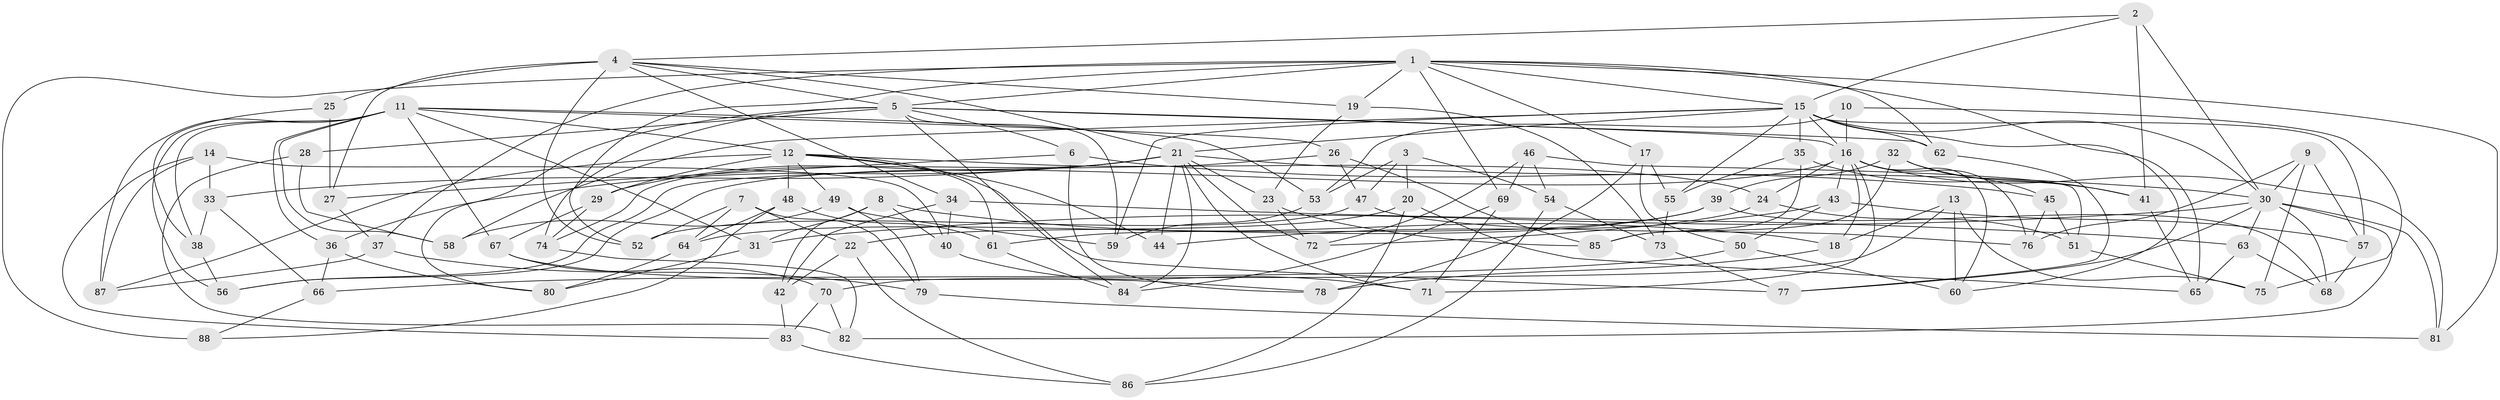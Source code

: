 // original degree distribution, {4: 1.0}
// Generated by graph-tools (version 1.1) at 2025/53/03/04/25 22:53:31]
// undirected, 88 vertices, 202 edges
graph export_dot {
  node [color=gray90,style=filled];
  1;
  2;
  3;
  4;
  5;
  6;
  7;
  8;
  9;
  10;
  11;
  12;
  13;
  14;
  15;
  16;
  17;
  18;
  19;
  20;
  21;
  22;
  23;
  24;
  25;
  26;
  27;
  28;
  29;
  30;
  31;
  32;
  33;
  34;
  35;
  36;
  37;
  38;
  39;
  40;
  41;
  42;
  43;
  44;
  45;
  46;
  47;
  48;
  49;
  50;
  51;
  52;
  53;
  54;
  55;
  56;
  57;
  58;
  59;
  60;
  61;
  62;
  63;
  64;
  65;
  66;
  67;
  68;
  69;
  70;
  71;
  72;
  73;
  74;
  75;
  76;
  77;
  78;
  79;
  80;
  81;
  82;
  83;
  84;
  85;
  86;
  87;
  88;
  1 -- 5 [weight=1.0];
  1 -- 15 [weight=1.0];
  1 -- 17 [weight=1.0];
  1 -- 19 [weight=1.0];
  1 -- 37 [weight=1.0];
  1 -- 52 [weight=1.0];
  1 -- 62 [weight=1.0];
  1 -- 65 [weight=1.0];
  1 -- 69 [weight=1.0];
  1 -- 81 [weight=1.0];
  1 -- 88 [weight=2.0];
  2 -- 4 [weight=1.0];
  2 -- 15 [weight=1.0];
  2 -- 30 [weight=1.0];
  2 -- 41 [weight=1.0];
  3 -- 20 [weight=1.0];
  3 -- 47 [weight=1.0];
  3 -- 53 [weight=1.0];
  3 -- 54 [weight=1.0];
  4 -- 5 [weight=2.0];
  4 -- 19 [weight=1.0];
  4 -- 21 [weight=1.0];
  4 -- 25 [weight=2.0];
  4 -- 27 [weight=3.0];
  4 -- 34 [weight=1.0];
  4 -- 52 [weight=1.0];
  5 -- 6 [weight=1.0];
  5 -- 16 [weight=1.0];
  5 -- 28 [weight=2.0];
  5 -- 59 [weight=1.0];
  5 -- 62 [weight=1.0];
  5 -- 74 [weight=1.0];
  5 -- 80 [weight=1.0];
  5 -- 84 [weight=1.0];
  6 -- 27 [weight=1.0];
  6 -- 45 [weight=1.0];
  6 -- 78 [weight=1.0];
  7 -- 22 [weight=1.0];
  7 -- 52 [weight=1.0];
  7 -- 64 [weight=1.0];
  7 -- 79 [weight=1.0];
  8 -- 18 [weight=1.0];
  8 -- 31 [weight=1.0];
  8 -- 40 [weight=1.0];
  8 -- 42 [weight=1.0];
  9 -- 30 [weight=1.0];
  9 -- 57 [weight=1.0];
  9 -- 75 [weight=1.0];
  9 -- 76 [weight=1.0];
  10 -- 16 [weight=2.0];
  10 -- 53 [weight=1.0];
  10 -- 75 [weight=1.0];
  11 -- 12 [weight=1.0];
  11 -- 26 [weight=1.0];
  11 -- 31 [weight=1.0];
  11 -- 36 [weight=1.0];
  11 -- 38 [weight=1.0];
  11 -- 53 [weight=1.0];
  11 -- 56 [weight=1.0];
  11 -- 58 [weight=1.0];
  11 -- 67 [weight=1.0];
  11 -- 87 [weight=1.0];
  12 -- 24 [weight=1.0];
  12 -- 29 [weight=1.0];
  12 -- 44 [weight=2.0];
  12 -- 48 [weight=1.0];
  12 -- 49 [weight=1.0];
  12 -- 61 [weight=1.0];
  12 -- 77 [weight=1.0];
  12 -- 87 [weight=1.0];
  13 -- 18 [weight=1.0];
  13 -- 60 [weight=1.0];
  13 -- 70 [weight=1.0];
  13 -- 75 [weight=1.0];
  14 -- 33 [weight=1.0];
  14 -- 40 [weight=1.0];
  14 -- 83 [weight=1.0];
  14 -- 87 [weight=1.0];
  15 -- 16 [weight=1.0];
  15 -- 21 [weight=1.0];
  15 -- 30 [weight=1.0];
  15 -- 35 [weight=1.0];
  15 -- 55 [weight=1.0];
  15 -- 57 [weight=1.0];
  15 -- 58 [weight=1.0];
  15 -- 59 [weight=1.0];
  15 -- 60 [weight=1.0];
  15 -- 62 [weight=1.0];
  16 -- 18 [weight=1.0];
  16 -- 24 [weight=1.0];
  16 -- 43 [weight=1.0];
  16 -- 56 [weight=1.0];
  16 -- 60 [weight=1.0];
  16 -- 71 [weight=1.0];
  16 -- 76 [weight=1.0];
  16 -- 81 [weight=1.0];
  17 -- 50 [weight=1.0];
  17 -- 55 [weight=1.0];
  17 -- 78 [weight=1.0];
  18 -- 78 [weight=1.0];
  19 -- 23 [weight=1.0];
  19 -- 73 [weight=1.0];
  20 -- 22 [weight=1.0];
  20 -- 65 [weight=1.0];
  20 -- 86 [weight=1.0];
  21 -- 23 [weight=1.0];
  21 -- 29 [weight=1.0];
  21 -- 30 [weight=1.0];
  21 -- 33 [weight=1.0];
  21 -- 36 [weight=1.0];
  21 -- 44 [weight=1.0];
  21 -- 71 [weight=1.0];
  21 -- 72 [weight=1.0];
  21 -- 74 [weight=1.0];
  21 -- 84 [weight=1.0];
  22 -- 42 [weight=1.0];
  22 -- 86 [weight=1.0];
  23 -- 72 [weight=1.0];
  23 -- 85 [weight=1.0];
  24 -- 51 [weight=1.0];
  24 -- 72 [weight=1.0];
  25 -- 27 [weight=1.0];
  25 -- 38 [weight=1.0];
  26 -- 47 [weight=1.0];
  26 -- 56 [weight=1.0];
  26 -- 85 [weight=1.0];
  27 -- 37 [weight=1.0];
  28 -- 58 [weight=1.0];
  28 -- 82 [weight=1.0];
  29 -- 67 [weight=1.0];
  29 -- 74 [weight=1.0];
  30 -- 31 [weight=1.0];
  30 -- 63 [weight=1.0];
  30 -- 68 [weight=1.0];
  30 -- 77 [weight=1.0];
  30 -- 81 [weight=1.0];
  30 -- 82 [weight=1.0];
  31 -- 80 [weight=1.0];
  32 -- 39 [weight=1.0];
  32 -- 41 [weight=1.0];
  32 -- 45 [weight=1.0];
  32 -- 85 [weight=1.0];
  33 -- 38 [weight=1.0];
  33 -- 66 [weight=1.0];
  34 -- 40 [weight=1.0];
  34 -- 42 [weight=1.0];
  34 -- 63 [weight=1.0];
  35 -- 41 [weight=1.0];
  35 -- 55 [weight=1.0];
  35 -- 85 [weight=1.0];
  36 -- 66 [weight=1.0];
  36 -- 80 [weight=1.0];
  37 -- 79 [weight=1.0];
  37 -- 87 [weight=1.0];
  38 -- 56 [weight=1.0];
  39 -- 61 [weight=1.0];
  39 -- 64 [weight=1.0];
  39 -- 68 [weight=1.0];
  40 -- 71 [weight=1.0];
  41 -- 65 [weight=1.0];
  42 -- 83 [weight=1.0];
  43 -- 44 [weight=1.0];
  43 -- 50 [weight=1.0];
  43 -- 57 [weight=1.0];
  45 -- 51 [weight=1.0];
  45 -- 76 [weight=1.0];
  46 -- 51 [weight=1.0];
  46 -- 54 [weight=1.0];
  46 -- 69 [weight=1.0];
  46 -- 72 [weight=1.0];
  47 -- 52 [weight=1.0];
  47 -- 76 [weight=1.0];
  48 -- 61 [weight=1.0];
  48 -- 64 [weight=1.0];
  48 -- 88 [weight=1.0];
  49 -- 58 [weight=1.0];
  49 -- 59 [weight=1.0];
  49 -- 79 [weight=1.0];
  50 -- 60 [weight=1.0];
  50 -- 66 [weight=1.0];
  51 -- 75 [weight=1.0];
  53 -- 59 [weight=1.0];
  54 -- 73 [weight=1.0];
  54 -- 86 [weight=1.0];
  55 -- 73 [weight=1.0];
  57 -- 68 [weight=1.0];
  61 -- 84 [weight=1.0];
  62 -- 77 [weight=1.0];
  63 -- 65 [weight=1.0];
  63 -- 68 [weight=1.0];
  64 -- 80 [weight=1.0];
  66 -- 88 [weight=1.0];
  67 -- 70 [weight=1.0];
  67 -- 78 [weight=1.0];
  69 -- 71 [weight=1.0];
  69 -- 84 [weight=1.0];
  70 -- 82 [weight=1.0];
  70 -- 83 [weight=1.0];
  73 -- 77 [weight=1.0];
  74 -- 82 [weight=1.0];
  79 -- 81 [weight=1.0];
  83 -- 86 [weight=1.0];
}
